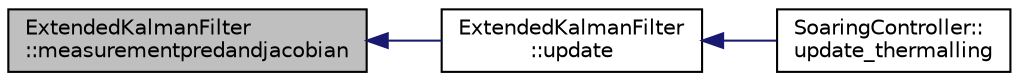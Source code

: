digraph "ExtendedKalmanFilter::measurementpredandjacobian"
{
 // INTERACTIVE_SVG=YES
  edge [fontname="Helvetica",fontsize="10",labelfontname="Helvetica",labelfontsize="10"];
  node [fontname="Helvetica",fontsize="10",shape=record];
  rankdir="LR";
  Node1 [label="ExtendedKalmanFilter\l::measurementpredandjacobian",height=0.2,width=0.4,color="black", fillcolor="grey75", style="filled", fontcolor="black"];
  Node1 -> Node2 [dir="back",color="midnightblue",fontsize="10",style="solid",fontname="Helvetica"];
  Node2 [label="ExtendedKalmanFilter\l::update",height=0.2,width=0.4,color="black", fillcolor="white", style="filled",URL="$classExtendedKalmanFilter.html#ab0003f9e188a84f1d97e7a0aed8ae7a9"];
  Node2 -> Node3 [dir="back",color="midnightblue",fontsize="10",style="solid",fontname="Helvetica"];
  Node3 [label="SoaringController::\lupdate_thermalling",height=0.2,width=0.4,color="black", fillcolor="white", style="filled",URL="$classSoaringController.html#abfbc693fd6c93da20fb098aedf6fd596"];
}

